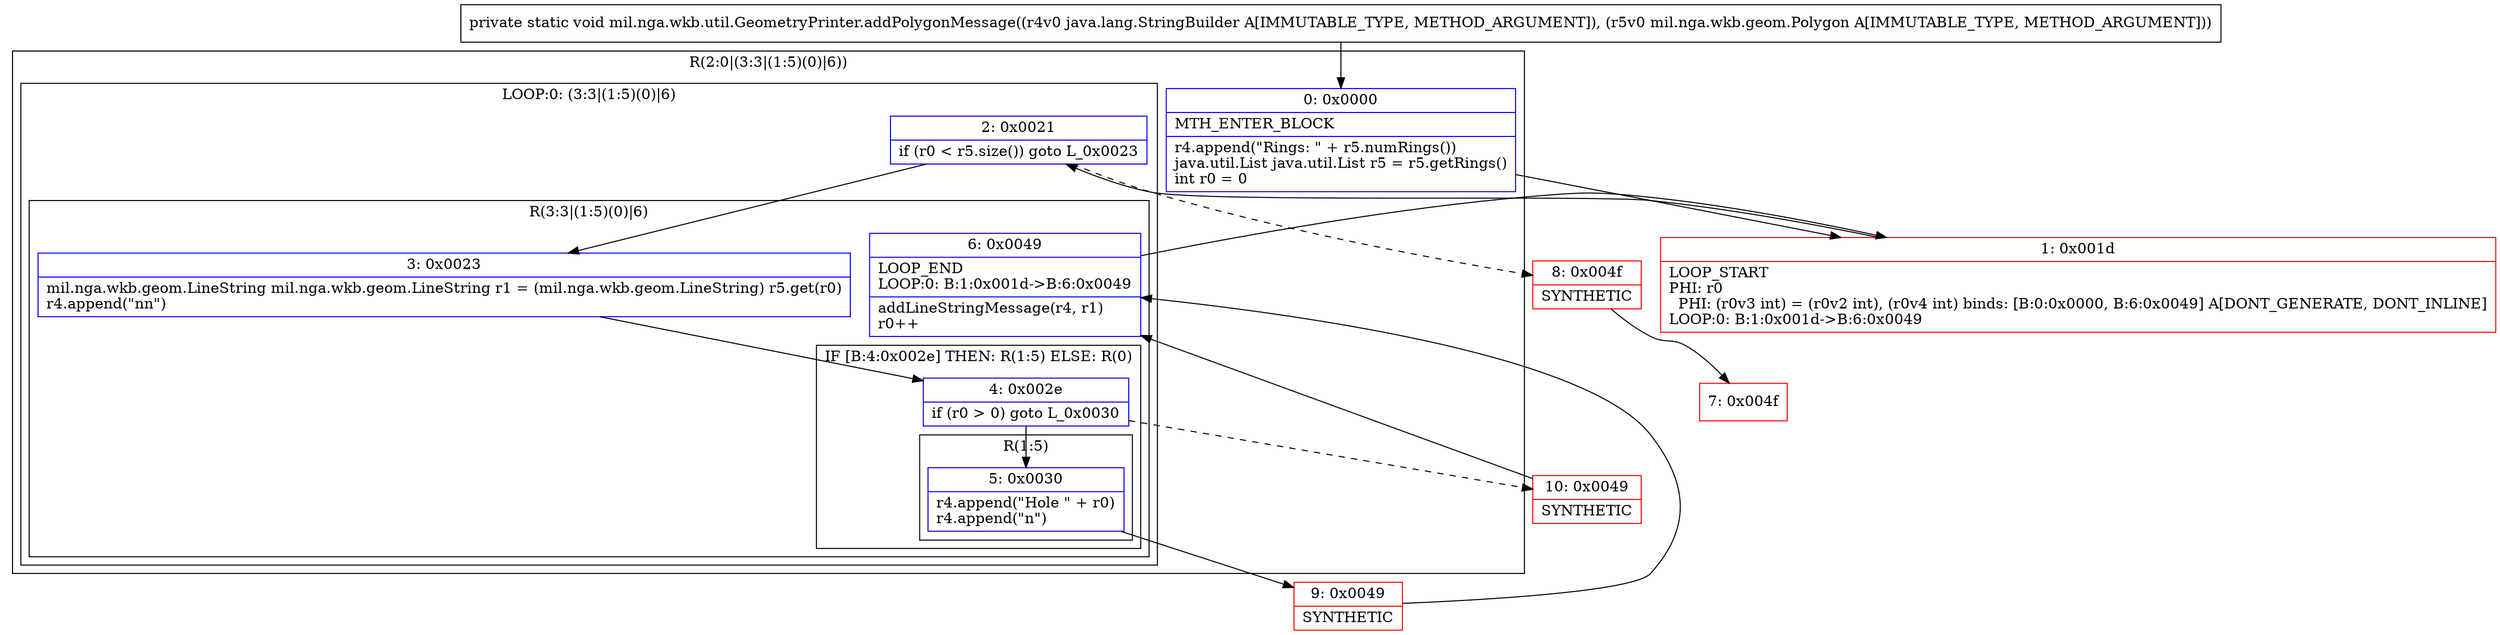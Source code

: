 digraph "CFG formil.nga.wkb.util.GeometryPrinter.addPolygonMessage(Ljava\/lang\/StringBuilder;Lmil\/nga\/wkb\/geom\/Polygon;)V" {
subgraph cluster_Region_1294842705 {
label = "R(2:0|(3:3|(1:5)(0)|6))";
node [shape=record,color=blue];
Node_0 [shape=record,label="{0\:\ 0x0000|MTH_ENTER_BLOCK\l|r4.append(\"Rings: \" + r5.numRings())\ljava.util.List java.util.List r5 = r5.getRings()\lint r0 = 0\l}"];
subgraph cluster_LoopRegion_991008171 {
label = "LOOP:0: (3:3|(1:5)(0)|6)";
node [shape=record,color=blue];
Node_2 [shape=record,label="{2\:\ 0x0021|if (r0 \< r5.size()) goto L_0x0023\l}"];
subgraph cluster_Region_1451002969 {
label = "R(3:3|(1:5)(0)|6)";
node [shape=record,color=blue];
Node_3 [shape=record,label="{3\:\ 0x0023|mil.nga.wkb.geom.LineString mil.nga.wkb.geom.LineString r1 = (mil.nga.wkb.geom.LineString) r5.get(r0)\lr4.append(\"nn\")\l}"];
subgraph cluster_IfRegion_206678502 {
label = "IF [B:4:0x002e] THEN: R(1:5) ELSE: R(0)";
node [shape=record,color=blue];
Node_4 [shape=record,label="{4\:\ 0x002e|if (r0 \> 0) goto L_0x0030\l}"];
subgraph cluster_Region_747011086 {
label = "R(1:5)";
node [shape=record,color=blue];
Node_5 [shape=record,label="{5\:\ 0x0030|r4.append(\"Hole \" + r0)\lr4.append(\"n\")\l}"];
}
subgraph cluster_Region_1893454737 {
label = "R(0)";
node [shape=record,color=blue];
}
}
Node_6 [shape=record,label="{6\:\ 0x0049|LOOP_END\lLOOP:0: B:1:0x001d\-\>B:6:0x0049\l|addLineStringMessage(r4, r1)\lr0++\l}"];
}
}
}
Node_1 [shape=record,color=red,label="{1\:\ 0x001d|LOOP_START\lPHI: r0 \l  PHI: (r0v3 int) = (r0v2 int), (r0v4 int) binds: [B:0:0x0000, B:6:0x0049] A[DONT_GENERATE, DONT_INLINE]\lLOOP:0: B:1:0x001d\-\>B:6:0x0049\l}"];
Node_7 [shape=record,color=red,label="{7\:\ 0x004f}"];
Node_8 [shape=record,color=red,label="{8\:\ 0x004f|SYNTHETIC\l}"];
Node_9 [shape=record,color=red,label="{9\:\ 0x0049|SYNTHETIC\l}"];
Node_10 [shape=record,color=red,label="{10\:\ 0x0049|SYNTHETIC\l}"];
MethodNode[shape=record,label="{private static void mil.nga.wkb.util.GeometryPrinter.addPolygonMessage((r4v0 java.lang.StringBuilder A[IMMUTABLE_TYPE, METHOD_ARGUMENT]), (r5v0 mil.nga.wkb.geom.Polygon A[IMMUTABLE_TYPE, METHOD_ARGUMENT])) }"];
MethodNode -> Node_0;
Node_0 -> Node_1;
Node_2 -> Node_3;
Node_2 -> Node_8[style=dashed];
Node_3 -> Node_4;
Node_4 -> Node_5;
Node_4 -> Node_10[style=dashed];
Node_5 -> Node_9;
Node_6 -> Node_1;
Node_1 -> Node_2;
Node_8 -> Node_7;
Node_9 -> Node_6;
Node_10 -> Node_6;
}


